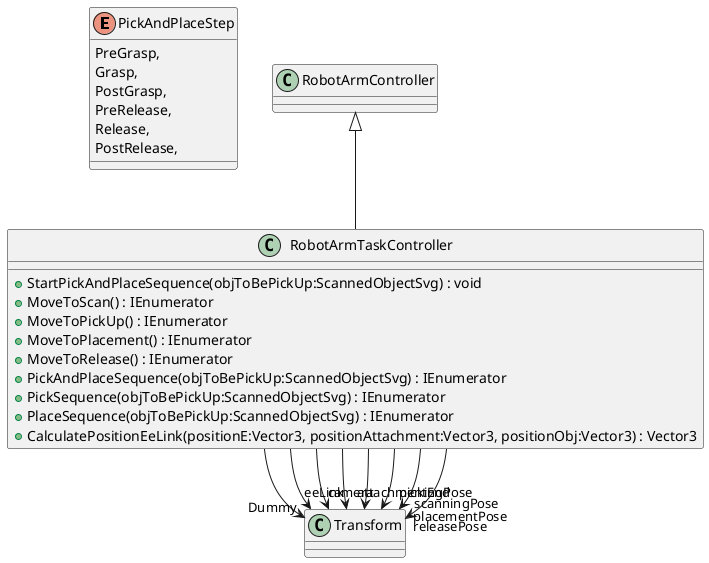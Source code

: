 @startuml
enum PickAndPlaceStep {
    PreGrasp,
    Grasp,
    PostGrasp,
    PreRelease,
    Release,
    PostRelease,
}
class RobotArmTaskController {
    + StartPickAndPlaceSequence(objToBePickUp:ScannedObjectSvg) : void
    + MoveToScan() : IEnumerator
    + MoveToPickUp() : IEnumerator
    + MoveToPlacement() : IEnumerator
    + MoveToRelease() : IEnumerator
    + PickAndPlaceSequence(objToBePickUp:ScannedObjectSvg) : IEnumerator
    + PickSequence(objToBePickUp:ScannedObjectSvg) : IEnumerator
    + PlaceSequence(objToBePickUp:ScannedObjectSvg) : IEnumerator
    + CalculatePositionEeLink(positionE:Vector3, positionAttachment:Vector3, positionObj:Vector3) : Vector3
}
RobotArmController <|-- RobotArmTaskController
RobotArmTaskController --> "Dummy" Transform
RobotArmTaskController --> "eeLink" Transform
RobotArmTaskController --> "camera" Transform
RobotArmTaskController --> "attachmentEnd" Transform
RobotArmTaskController --> "scanningPose" Transform
RobotArmTaskController --> "pickingPose" Transform
RobotArmTaskController --> "placementPose" Transform
RobotArmTaskController --> "releasePose" Transform
@enduml
